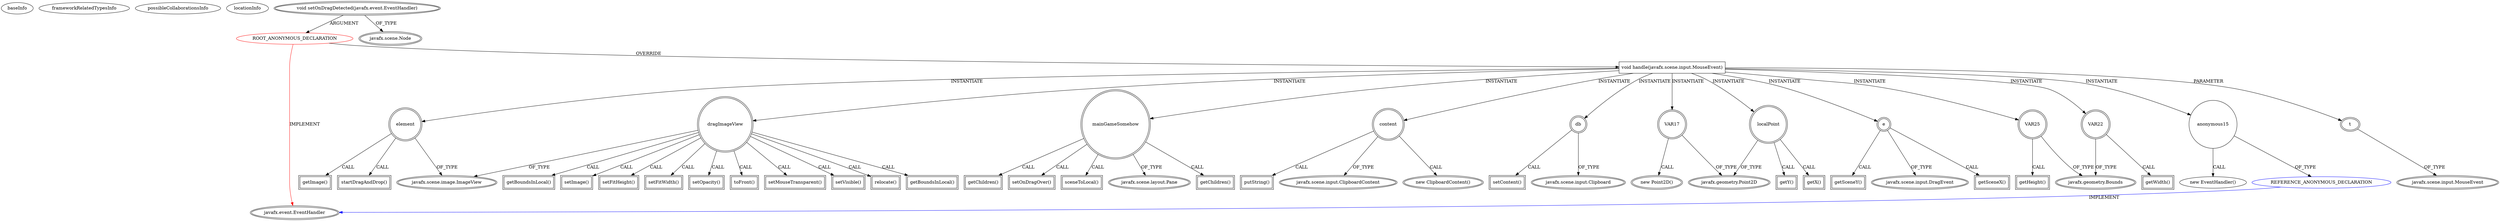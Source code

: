 digraph {
baseInfo[graphId=3907,category="extension_graph",isAnonymous=true,possibleRelation=true]
frameworkRelatedTypesInfo[0="javafx.event.EventHandler"]
possibleCollaborationsInfo[0="3907~OVERRIDING_METHOD_DECLARATION-INSTANTIATION-~javafx.event.EventHandler ~javafx.event.EventHandler ~true~true"]
locationInfo[projectName="prashker-KingsSGF",filePath="/prashker-KingsSGF/KingsSGF-master/src/uiSam/HexTileView.java",contextSignature="void registerDragability(javafx.scene.image.ImageView,java.lang.String)",graphId="3907"]
0[label="ROOT_ANONYMOUS_DECLARATION",vertexType="ROOT_ANONYMOUS_DECLARATION",isFrameworkType=false,color=red]
1[label="javafx.event.EventHandler",vertexType="FRAMEWORK_INTERFACE_TYPE",isFrameworkType=true,peripheries=2]
2[label="void setOnDragDetected(javafx.event.EventHandler)",vertexType="OUTSIDE_CALL",isFrameworkType=true,peripheries=2]
3[label="javafx.scene.Node",vertexType="FRAMEWORK_CLASS_TYPE",isFrameworkType=true,peripheries=2]
4[label="void handle(javafx.scene.input.MouseEvent)",vertexType="OVERRIDING_METHOD_DECLARATION",isFrameworkType=false,shape=box]
5[label="t",vertexType="PARAMETER_DECLARATION",isFrameworkType=true,peripheries=2]
6[label="javafx.scene.input.MouseEvent",vertexType="FRAMEWORK_CLASS_TYPE",isFrameworkType=true,peripheries=2]
7[label="dragImageView",vertexType="VARIABLE_EXPRESION",isFrameworkType=true,peripheries=2,shape=circle]
9[label="javafx.scene.image.ImageView",vertexType="FRAMEWORK_CLASS_TYPE",isFrameworkType=true,peripheries=2]
8[label="setImage()",vertexType="INSIDE_CALL",isFrameworkType=true,peripheries=2,shape=box]
10[label="element",vertexType="VARIABLE_EXPRESION",isFrameworkType=true,peripheries=2,shape=circle]
11[label="getImage()",vertexType="INSIDE_CALL",isFrameworkType=true,peripheries=2,shape=box]
14[label="setFitHeight()",vertexType="INSIDE_CALL",isFrameworkType=true,peripheries=2,shape=box]
16[label="setFitWidth()",vertexType="INSIDE_CALL",isFrameworkType=true,peripheries=2,shape=box]
17[label="mainGameSomehow",vertexType="VARIABLE_EXPRESION",isFrameworkType=true,peripheries=2,shape=circle]
19[label="javafx.scene.layout.Pane",vertexType="FRAMEWORK_CLASS_TYPE",isFrameworkType=true,peripheries=2]
18[label="getChildren()",vertexType="INSIDE_CALL",isFrameworkType=true,peripheries=2,shape=box]
21[label="getChildren()",vertexType="INSIDE_CALL",isFrameworkType=true,peripheries=2,shape=box]
23[label="setOpacity()",vertexType="INSIDE_CALL",isFrameworkType=true,peripheries=2,shape=box]
25[label="toFront()",vertexType="INSIDE_CALL",isFrameworkType=true,peripheries=2,shape=box]
27[label="setMouseTransparent()",vertexType="INSIDE_CALL",isFrameworkType=true,peripheries=2,shape=box]
29[label="setVisible()",vertexType="INSIDE_CALL",isFrameworkType=true,peripheries=2,shape=box]
31[label="startDragAndDrop()",vertexType="INSIDE_CALL",isFrameworkType=true,peripheries=2,shape=box]
33[label="content",vertexType="VARIABLE_EXPRESION",isFrameworkType=true,peripheries=2,shape=circle]
34[label="javafx.scene.input.ClipboardContent",vertexType="FRAMEWORK_CLASS_TYPE",isFrameworkType=true,peripheries=2]
32[label="new ClipboardContent()",vertexType="CONSTRUCTOR_CALL",isFrameworkType=true,peripheries=2]
36[label="putString()",vertexType="INSIDE_CALL",isFrameworkType=true,peripheries=2,shape=box]
37[label="db",vertexType="VARIABLE_EXPRESION",isFrameworkType=true,peripheries=2,shape=circle]
39[label="javafx.scene.input.Clipboard",vertexType="FRAMEWORK_CLASS_TYPE",isFrameworkType=true,peripheries=2]
38[label="setContent()",vertexType="INSIDE_CALL",isFrameworkType=true,peripheries=2,shape=box]
41[label="setOnDragOver()",vertexType="INSIDE_CALL",isFrameworkType=true,peripheries=2,shape=box]
43[label="anonymous15",vertexType="VARIABLE_EXPRESION",isFrameworkType=false,shape=circle]
44[label="REFERENCE_ANONYMOUS_DECLARATION",vertexType="REFERENCE_ANONYMOUS_DECLARATION",isFrameworkType=false,color=blue]
42[label="new EventHandler()",vertexType="CONSTRUCTOR_CALL",isFrameworkType=false]
47[label="sceneToLocal()",vertexType="INSIDE_CALL",isFrameworkType=true,peripheries=2,shape=box]
49[label="VAR17",vertexType="VARIABLE_EXPRESION",isFrameworkType=true,peripheries=2,shape=circle]
50[label="javafx.geometry.Point2D",vertexType="FRAMEWORK_CLASS_TYPE",isFrameworkType=true,peripheries=2]
48[label="new Point2D()",vertexType="CONSTRUCTOR_CALL",isFrameworkType=true,peripheries=2]
51[label="e",vertexType="VARIABLE_EXPRESION",isFrameworkType=true,peripheries=2,shape=circle]
53[label="javafx.scene.input.DragEvent",vertexType="FRAMEWORK_CLASS_TYPE",isFrameworkType=true,peripheries=2]
52[label="getSceneX()",vertexType="INSIDE_CALL",isFrameworkType=true,peripheries=2,shape=box]
55[label="getSceneY()",vertexType="INSIDE_CALL",isFrameworkType=true,peripheries=2,shape=box]
57[label="relocate()",vertexType="INSIDE_CALL",isFrameworkType=true,peripheries=2,shape=box]
58[label="localPoint",vertexType="VARIABLE_EXPRESION",isFrameworkType=true,peripheries=2,shape=circle]
59[label="getX()",vertexType="INSIDE_CALL",isFrameworkType=true,peripheries=2,shape=box]
61[label="VAR22",vertexType="VARIABLE_EXPRESION",isFrameworkType=true,peripheries=2,shape=circle]
63[label="javafx.geometry.Bounds",vertexType="FRAMEWORK_CLASS_TYPE",isFrameworkType=true,peripheries=2]
62[label="getWidth()",vertexType="INSIDE_CALL",isFrameworkType=true,peripheries=2,shape=box]
65[label="getBoundsInLocal()",vertexType="INSIDE_CALL",isFrameworkType=true,peripheries=2,shape=box]
67[label="getY()",vertexType="INSIDE_CALL",isFrameworkType=true,peripheries=2,shape=box]
68[label="VAR25",vertexType="VARIABLE_EXPRESION",isFrameworkType=true,peripheries=2,shape=circle]
69[label="getHeight()",vertexType="INSIDE_CALL",isFrameworkType=true,peripheries=2,shape=box]
72[label="getBoundsInLocal()",vertexType="INSIDE_CALL",isFrameworkType=true,peripheries=2,shape=box]
0->1[label="IMPLEMENT",color=red]
2->0[label="ARGUMENT"]
2->3[label="OF_TYPE"]
0->4[label="OVERRIDE"]
5->6[label="OF_TYPE"]
4->5[label="PARAMETER"]
4->7[label="INSTANTIATE"]
7->9[label="OF_TYPE"]
7->8[label="CALL"]
4->10[label="INSTANTIATE"]
10->9[label="OF_TYPE"]
10->11[label="CALL"]
7->14[label="CALL"]
7->16[label="CALL"]
4->17[label="INSTANTIATE"]
17->19[label="OF_TYPE"]
17->18[label="CALL"]
17->21[label="CALL"]
7->23[label="CALL"]
7->25[label="CALL"]
7->27[label="CALL"]
7->29[label="CALL"]
10->31[label="CALL"]
4->33[label="INSTANTIATE"]
33->34[label="OF_TYPE"]
33->32[label="CALL"]
33->36[label="CALL"]
4->37[label="INSTANTIATE"]
37->39[label="OF_TYPE"]
37->38[label="CALL"]
17->41[label="CALL"]
4->43[label="INSTANTIATE"]
44->1[label="IMPLEMENT",color=blue]
43->44[label="OF_TYPE"]
43->42[label="CALL"]
17->47[label="CALL"]
4->49[label="INSTANTIATE"]
49->50[label="OF_TYPE"]
49->48[label="CALL"]
4->51[label="INSTANTIATE"]
51->53[label="OF_TYPE"]
51->52[label="CALL"]
51->55[label="CALL"]
7->57[label="CALL"]
4->58[label="INSTANTIATE"]
58->50[label="OF_TYPE"]
58->59[label="CALL"]
4->61[label="INSTANTIATE"]
61->63[label="OF_TYPE"]
61->62[label="CALL"]
7->65[label="CALL"]
58->67[label="CALL"]
4->68[label="INSTANTIATE"]
68->63[label="OF_TYPE"]
68->69[label="CALL"]
7->72[label="CALL"]
}
